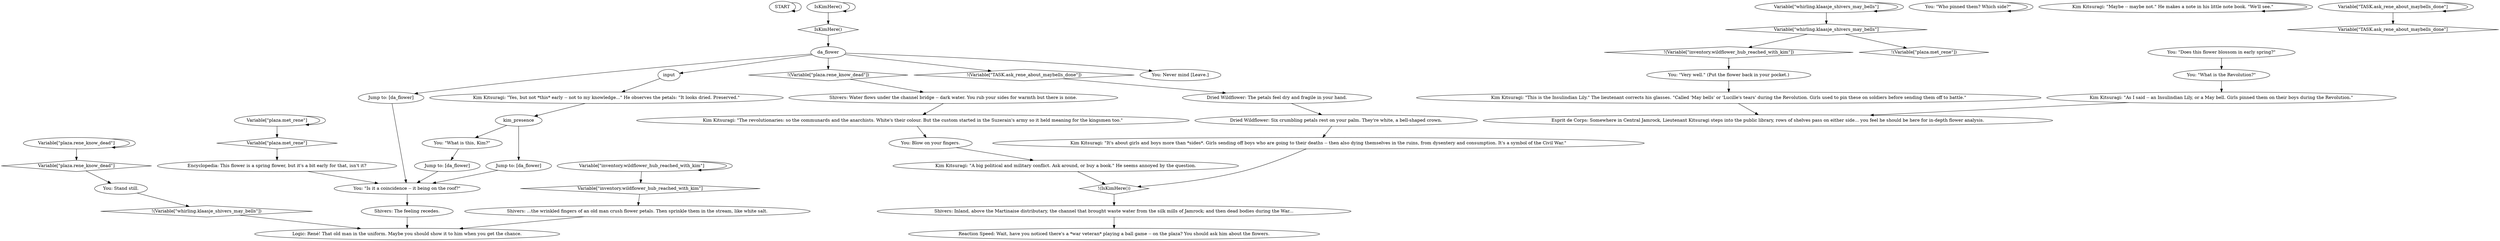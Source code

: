 # INVENTORY / DRIED MAY BELLS
# This dialogue is attached to the "dried_may_bells" item.
# ==================================================
digraph G {
	  0 [label="START"];
	  1 [label="input"];
	  2 [label="You: \"What is the Revolution?\""];
	  3 [label="Kim Kitsuragi: \"Yes, but not *this* early -- not to my knowledge...\" He observes the petals: \"It looks dried. Preserved.\""];
	  4 [label="Dried Wildflower: Six crumbling petals rest on your palm. They're white, a bell-shaped crown."];
	  5 [label="Shivers: Water flows under the channel bridge -- dark water. You rub your sides for warmth but there is none."];
	  6 [label="Reaction Speed: Wait, have you noticed there's a *war veteran* playing a ball game -- on the plaza? You should ask him about the flowers."];
	  7 [label="Shivers: ...the wrinkled fingers of an old man crush flower petals. Then sprinkle them in the stream, like white salt."];
	  8 [label="Kim Kitsuragi: \"As I said -- an Insulindian Lily, or a May bell. Girls pinned them on their boys during the Revolution.\""];
	  9 [label="Kim Kitsuragi: \"A big political and military conflict. Ask around, or buy a book.\" He seems annoyed by the question."];
	  10 [label="Shivers: Inland, above the Martinaise distributary, the channel that brought waste water from the silk mills of Jamrock; and then dead bodies during the War..."];
	  11 [label="Esprit de Corps: Somewhere in Central Jamrock, Lieutenant Kitsuragi steps into the public library, rows of shelves pass on either side... you feel he should be here for in-depth flower analysis."];
	  12 [label="Encyclopedia: This flower is a spring flower, but it's a bit early for that, isn't it?"];
	  13 [label="Variable[\"plaza.rene_know_dead\"]"];
	  14 [label="Variable[\"plaza.rene_know_dead\"]", shape=diamond];
	  15 [label="!(Variable[\"plaza.rene_know_dead\"])", shape=diamond];
	  16 [label="You: \"Who pinned them? Which side?\""];
	  17 [label="Kim Kitsuragi: \"The revolutionaries: so the communards and the anarchists. White's their colour. But the custom started in the Suzerain's army so it held meaning for the kingsmen too.\""];
	  18 [label="Variable[\"whirling.klaasje_shivers_may_bells\"]"];
	  19 [label="Variable[\"whirling.klaasje_shivers_may_bells\"]", shape=diamond];
	  20 [label="!(Variable[\"whirling.klaasje_shivers_may_bells\"])", shape=diamond];
	  21 [label="Shivers: The feeling recedes."];
	  22 [label="Kim Kitsuragi: \"Maybe -- maybe not.\" He makes a note in his little note book. \"We'll see.\""];
	  23 [label="Jump to: [da_flower]"];
	  24 [label="Variable[\"inventory.wildflower_hub_reached_with_kim\"]"];
	  25 [label="Variable[\"inventory.wildflower_hub_reached_with_kim\"]", shape=diamond];
	  26 [label="!(Variable[\"inventory.wildflower_hub_reached_with_kim\"])", shape=diamond];
	  27 [label="You: Stand still."];
	  28 [label="Logic: René! That old man in the uniform. Maybe you should show it to him when you get the chance."];
	  29 [label="Variable[\"TASK.ask_rene_about_maybells_done\"]"];
	  30 [label="Variable[\"TASK.ask_rene_about_maybells_done\"]", shape=diamond];
	  31 [label="!(Variable[\"TASK.ask_rene_about_maybells_done\"])", shape=diamond];
	  32 [label="You: \"Very well.\" (Put the flower back in your pocket.)"];
	  33 [label="Kim Kitsuragi: \"This is the Insulindian Lily.\" The lieutenant corrects his glasses. \"Called 'May bells' or 'Lucille's tears' during the Revolution. Girls used to pin these on soldiers before sending them off to battle.\""];
	  34 [label="Dried Wildflower: The petals feel dry and fragile in your hand."];
	  35 [label="Variable[\"plaza.met_rene\"]"];
	  36 [label="Variable[\"plaza.met_rene\"]", shape=diamond];
	  37 [label="!(Variable[\"plaza.met_rene\"])", shape=diamond];
	  38 [label="You: Blow on your fingers."];
	  39 [label="Kim Kitsuragi: \"It's about girls and boys more than *sides*. Girls sending off boys who are going to their deaths -- then also dying themselves in the ruins, from dysentery and consumption. It's a symbol of the Civil War.\""];
	  40 [label="IsKimHere()"];
	  41 [label="IsKimHere()", shape=diamond];
	  42 [label="!(IsKimHere())", shape=diamond];
	  43 [label="Jump to: [da_flower]"];
	  44 [label="You: \"Is it a coincidence -- it being on the roof?\""];
	  45 [label="da_flower"];
	  46 [label="kim_presence"];
	  47 [label="Jump to: [da_flower]"];
	  48 [label="You: \"What is this, Kim?\""];
	  49 [label="You: Never mind [Leave.]"];
	  50 [label="You: \"Does this flower blossom in early spring?\""];
	  0 -> 0
	  1 -> 3
	  2 -> 8
	  3 -> 46
	  4 -> 39
	  5 -> 17
	  7 -> 28
	  8 -> 11
	  9 -> 42
	  10 -> 6
	  12 -> 44
	  13 -> 13
	  13 -> 14
	  14 -> 27
	  15 -> 5
	  16 -> 16
	  17 -> 38
	  18 -> 18
	  18 -> 19
	  19 -> 26
	  19 -> 37
	  20 -> 28
	  21 -> 28
	  22 -> 22
	  23 -> 44
	  24 -> 24
	  24 -> 25
	  25 -> 7
	  26 -> 32
	  27 -> 20
	  29 -> 29
	  29 -> 30
	  31 -> 34
	  32 -> 33
	  33 -> 11
	  34 -> 4
	  35 -> 35
	  35 -> 36
	  36 -> 12
	  38 -> 9
	  39 -> 42
	  40 -> 40
	  40 -> 41
	  41 -> 45
	  42 -> 10
	  43 -> 44
	  44 -> 21
	  45 -> 1
	  45 -> 43
	  45 -> 15
	  45 -> 49
	  45 -> 31
	  46 -> 48
	  46 -> 47
	  47 -> 44
	  48 -> 23
	  50 -> 2
}

